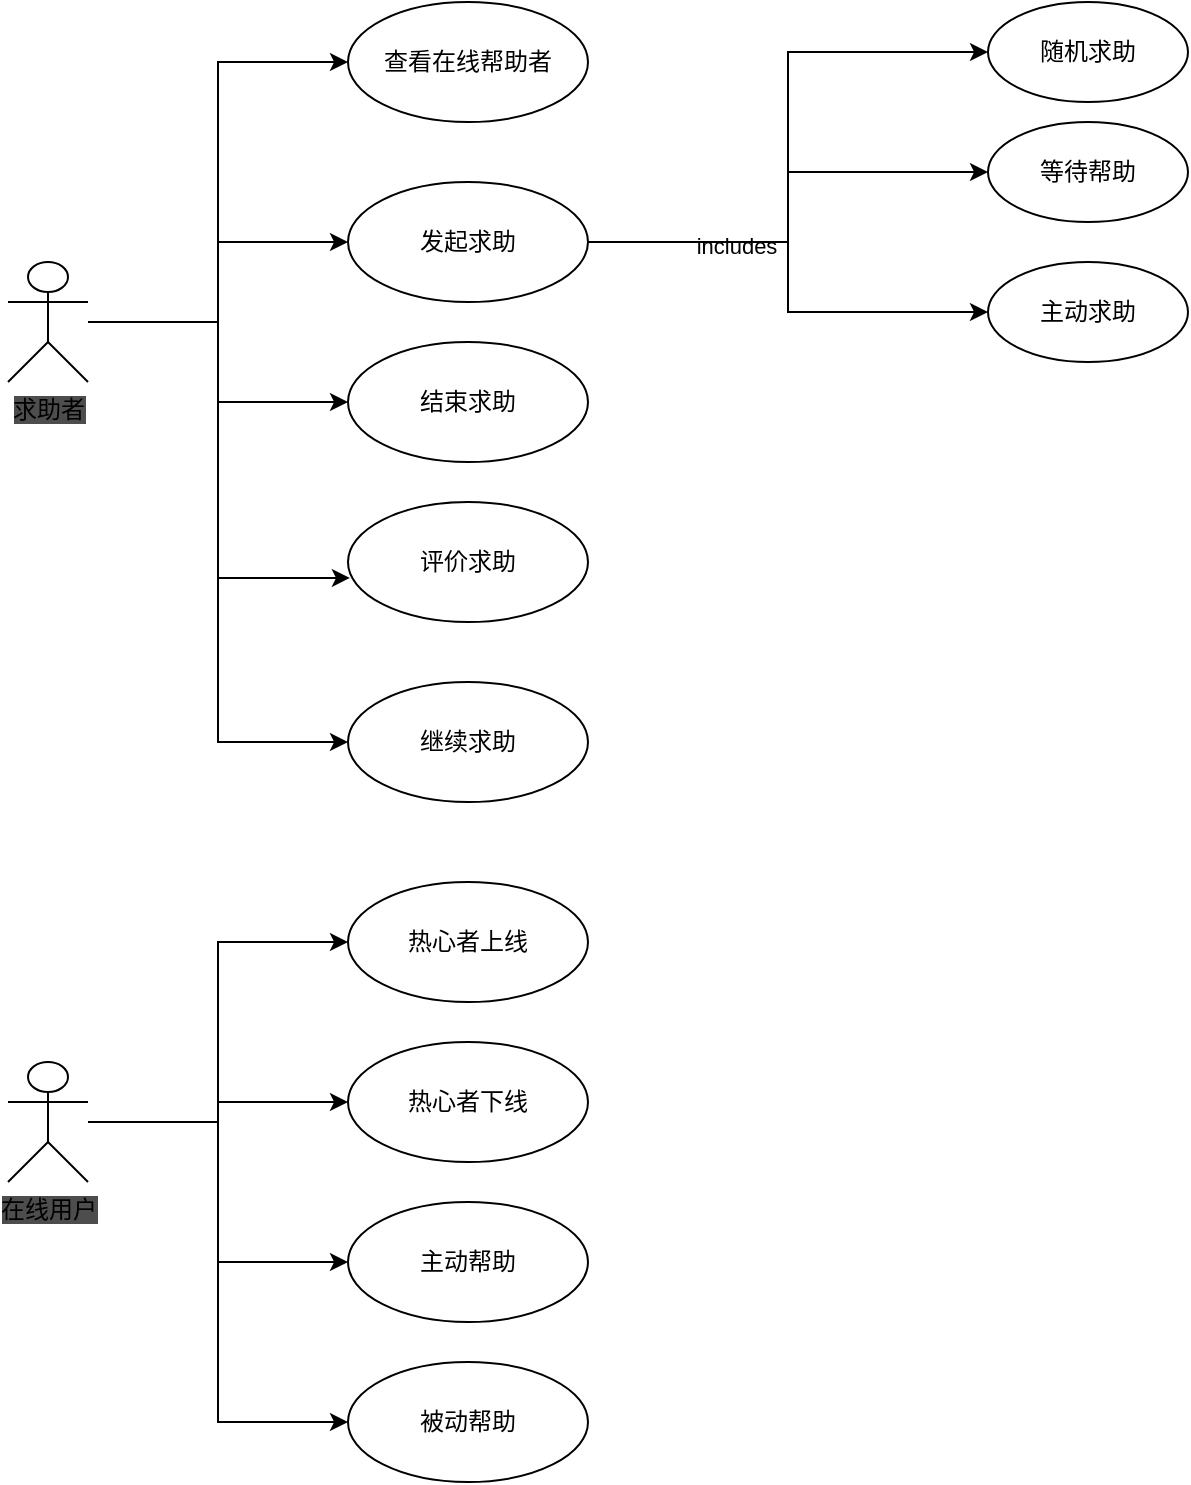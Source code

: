 <mxfile version="13.1.3">
    <diagram id="6hGFLwfOUW9BJ-s0fimq" name="Page-1">
        <mxGraphModel dx="1124" dy="860" grid="1" gridSize="10" guides="1" tooltips="1" connect="1" arrows="1" fold="1" page="1" pageScale="1" pageWidth="1169" pageHeight="1654" math="0" shadow="0">
            <root>
                <mxCell id="0"/>
                <mxCell id="1" parent="0"/>
                <mxCell id="14" style="edgeStyle=orthogonalEdgeStyle;rounded=0;orthogonalLoop=1;jettySize=auto;html=1;entryX=0;entryY=0.5;entryDx=0;entryDy=0;" edge="1" parent="1" source="2" target="5">
                    <mxGeometry relative="1" as="geometry"/>
                </mxCell>
                <mxCell id="15" style="edgeStyle=orthogonalEdgeStyle;rounded=0;orthogonalLoop=1;jettySize=auto;html=1;entryX=0;entryY=0.5;entryDx=0;entryDy=0;" edge="1" parent="1" source="2" target="6">
                    <mxGeometry relative="1" as="geometry"/>
                </mxCell>
                <mxCell id="16" style="edgeStyle=orthogonalEdgeStyle;rounded=0;orthogonalLoop=1;jettySize=auto;html=1;entryX=0;entryY=0.5;entryDx=0;entryDy=0;" edge="1" parent="1" source="2" target="7">
                    <mxGeometry relative="1" as="geometry"/>
                </mxCell>
                <mxCell id="17" style="edgeStyle=orthogonalEdgeStyle;rounded=0;orthogonalLoop=1;jettySize=auto;html=1;entryX=0.008;entryY=0.633;entryDx=0;entryDy=0;entryPerimeter=0;" edge="1" parent="1" source="2" target="12">
                    <mxGeometry relative="1" as="geometry"/>
                </mxCell>
                <mxCell id="18" style="edgeStyle=orthogonalEdgeStyle;rounded=0;orthogonalLoop=1;jettySize=auto;html=1;entryX=0;entryY=0.5;entryDx=0;entryDy=0;" edge="1" parent="1" source="2" target="13">
                    <mxGeometry relative="1" as="geometry"/>
                </mxCell>
                <mxCell id="2" value="&lt;span style=&quot;background-color: rgb(77 , 77 , 77)&quot;&gt;求助者&lt;/span&gt;" style="shape=umlActor;verticalLabelPosition=bottom;labelBackgroundColor=#ffffff;verticalAlign=top;html=1;outlineConnect=0;" vertex="1" parent="1">
                    <mxGeometry x="60" y="200" width="40" height="60" as="geometry"/>
                </mxCell>
                <mxCell id="5" value="查看在线帮助者" style="ellipse;whiteSpace=wrap;html=1;" vertex="1" parent="1">
                    <mxGeometry x="230" y="70" width="120" height="60" as="geometry"/>
                </mxCell>
                <mxCell id="10" style="edgeStyle=orthogonalEdgeStyle;rounded=0;orthogonalLoop=1;jettySize=auto;html=1;entryX=0;entryY=0.5;entryDx=0;entryDy=0;" edge="1" parent="1" source="6" target="8">
                    <mxGeometry relative="1" as="geometry"/>
                </mxCell>
                <mxCell id="11" style="edgeStyle=orthogonalEdgeStyle;rounded=0;orthogonalLoop=1;jettySize=auto;html=1;entryX=0;entryY=0.5;entryDx=0;entryDy=0;" edge="1" parent="1" source="6" target="9">
                    <mxGeometry relative="1" as="geometry"/>
                </mxCell>
                <mxCell id="19" value="includes" style="edgeLabel;html=1;align=center;verticalAlign=middle;resizable=0;points=[];" vertex="1" connectable="0" parent="11">
                    <mxGeometry x="-0.371" y="-2" relative="1" as="geometry">
                        <mxPoint as="offset"/>
                    </mxGeometry>
                </mxCell>
                <mxCell id="25" style="edgeStyle=orthogonalEdgeStyle;rounded=0;orthogonalLoop=1;jettySize=auto;html=1;entryX=0;entryY=0.5;entryDx=0;entryDy=0;" edge="1" parent="1" source="6" target="24">
                    <mxGeometry relative="1" as="geometry"/>
                </mxCell>
                <mxCell id="6" value="发起求助" style="ellipse;whiteSpace=wrap;html=1;" vertex="1" parent="1">
                    <mxGeometry x="230" y="160" width="120" height="60" as="geometry"/>
                </mxCell>
                <mxCell id="7" value="结束求助" style="ellipse;whiteSpace=wrap;html=1;" vertex="1" parent="1">
                    <mxGeometry x="230" y="240" width="120" height="60" as="geometry"/>
                </mxCell>
                <mxCell id="8" value="等待帮助" style="ellipse;whiteSpace=wrap;html=1;" vertex="1" parent="1">
                    <mxGeometry x="550" y="130" width="100" height="50" as="geometry"/>
                </mxCell>
                <mxCell id="9" value="主动求助" style="ellipse;whiteSpace=wrap;html=1;" vertex="1" parent="1">
                    <mxGeometry x="550" y="200" width="100" height="50" as="geometry"/>
                </mxCell>
                <mxCell id="12" value="评价求助" style="ellipse;whiteSpace=wrap;html=1;" vertex="1" parent="1">
                    <mxGeometry x="230" y="320" width="120" height="60" as="geometry"/>
                </mxCell>
                <mxCell id="13" value="继续求助" style="ellipse;whiteSpace=wrap;html=1;" vertex="1" parent="1">
                    <mxGeometry x="230" y="410" width="120" height="60" as="geometry"/>
                </mxCell>
                <mxCell id="27" style="edgeStyle=orthogonalEdgeStyle;rounded=0;orthogonalLoop=1;jettySize=auto;html=1;entryX=0;entryY=0.5;entryDx=0;entryDy=0;" edge="1" parent="1" source="20" target="21">
                    <mxGeometry relative="1" as="geometry"/>
                </mxCell>
                <mxCell id="28" style="edgeStyle=orthogonalEdgeStyle;rounded=0;orthogonalLoop=1;jettySize=auto;html=1;" edge="1" parent="1" source="20" target="22">
                    <mxGeometry relative="1" as="geometry"/>
                </mxCell>
                <mxCell id="29" style="edgeStyle=orthogonalEdgeStyle;rounded=0;orthogonalLoop=1;jettySize=auto;html=1;entryX=0;entryY=0.5;entryDx=0;entryDy=0;" edge="1" parent="1" source="20" target="23">
                    <mxGeometry relative="1" as="geometry"/>
                </mxCell>
                <mxCell id="30" style="edgeStyle=orthogonalEdgeStyle;rounded=0;orthogonalLoop=1;jettySize=auto;html=1;entryX=0;entryY=0.5;entryDx=0;entryDy=0;" edge="1" parent="1" source="20" target="26">
                    <mxGeometry relative="1" as="geometry"/>
                </mxCell>
                <mxCell id="20" value="&lt;span style=&quot;background-color: rgb(77 , 77 , 77)&quot;&gt;在线用户&lt;/span&gt;" style="shape=umlActor;verticalLabelPosition=bottom;labelBackgroundColor=#ffffff;verticalAlign=top;html=1;outlineConnect=0;" vertex="1" parent="1">
                    <mxGeometry x="60" y="600" width="40" height="60" as="geometry"/>
                </mxCell>
                <mxCell id="21" value="热心者上线" style="ellipse;whiteSpace=wrap;html=1;" vertex="1" parent="1">
                    <mxGeometry x="230" y="510" width="120" height="60" as="geometry"/>
                </mxCell>
                <mxCell id="22" value="热心者下线" style="ellipse;whiteSpace=wrap;html=1;" vertex="1" parent="1">
                    <mxGeometry x="230" y="590" width="120" height="60" as="geometry"/>
                </mxCell>
                <mxCell id="23" value="主动帮助" style="ellipse;whiteSpace=wrap;html=1;" vertex="1" parent="1">
                    <mxGeometry x="230" y="670" width="120" height="60" as="geometry"/>
                </mxCell>
                <mxCell id="24" value="随机求助" style="ellipse;whiteSpace=wrap;html=1;" vertex="1" parent="1">
                    <mxGeometry x="550" y="70" width="100" height="50" as="geometry"/>
                </mxCell>
                <mxCell id="26" value="被动帮助" style="ellipse;whiteSpace=wrap;html=1;" vertex="1" parent="1">
                    <mxGeometry x="230" y="750" width="120" height="60" as="geometry"/>
                </mxCell>
            </root>
        </mxGraphModel>
    </diagram>
</mxfile>